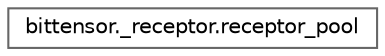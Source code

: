 digraph "Graphical Class Hierarchy"
{
 // LATEX_PDF_SIZE
  bgcolor="transparent";
  edge [fontname=Helvetica,fontsize=10,labelfontname=Helvetica,labelfontsize=10];
  node [fontname=Helvetica,fontsize=10,shape=box,height=0.2,width=0.4];
  rankdir="LR";
  Node0 [label="bittensor._receptor.receptor_pool",height=0.2,width=0.4,color="grey40", fillcolor="white", style="filled",URL="$classbittensor_1_1__receptor_1_1receptor__pool.html",tooltip=" "];
}
